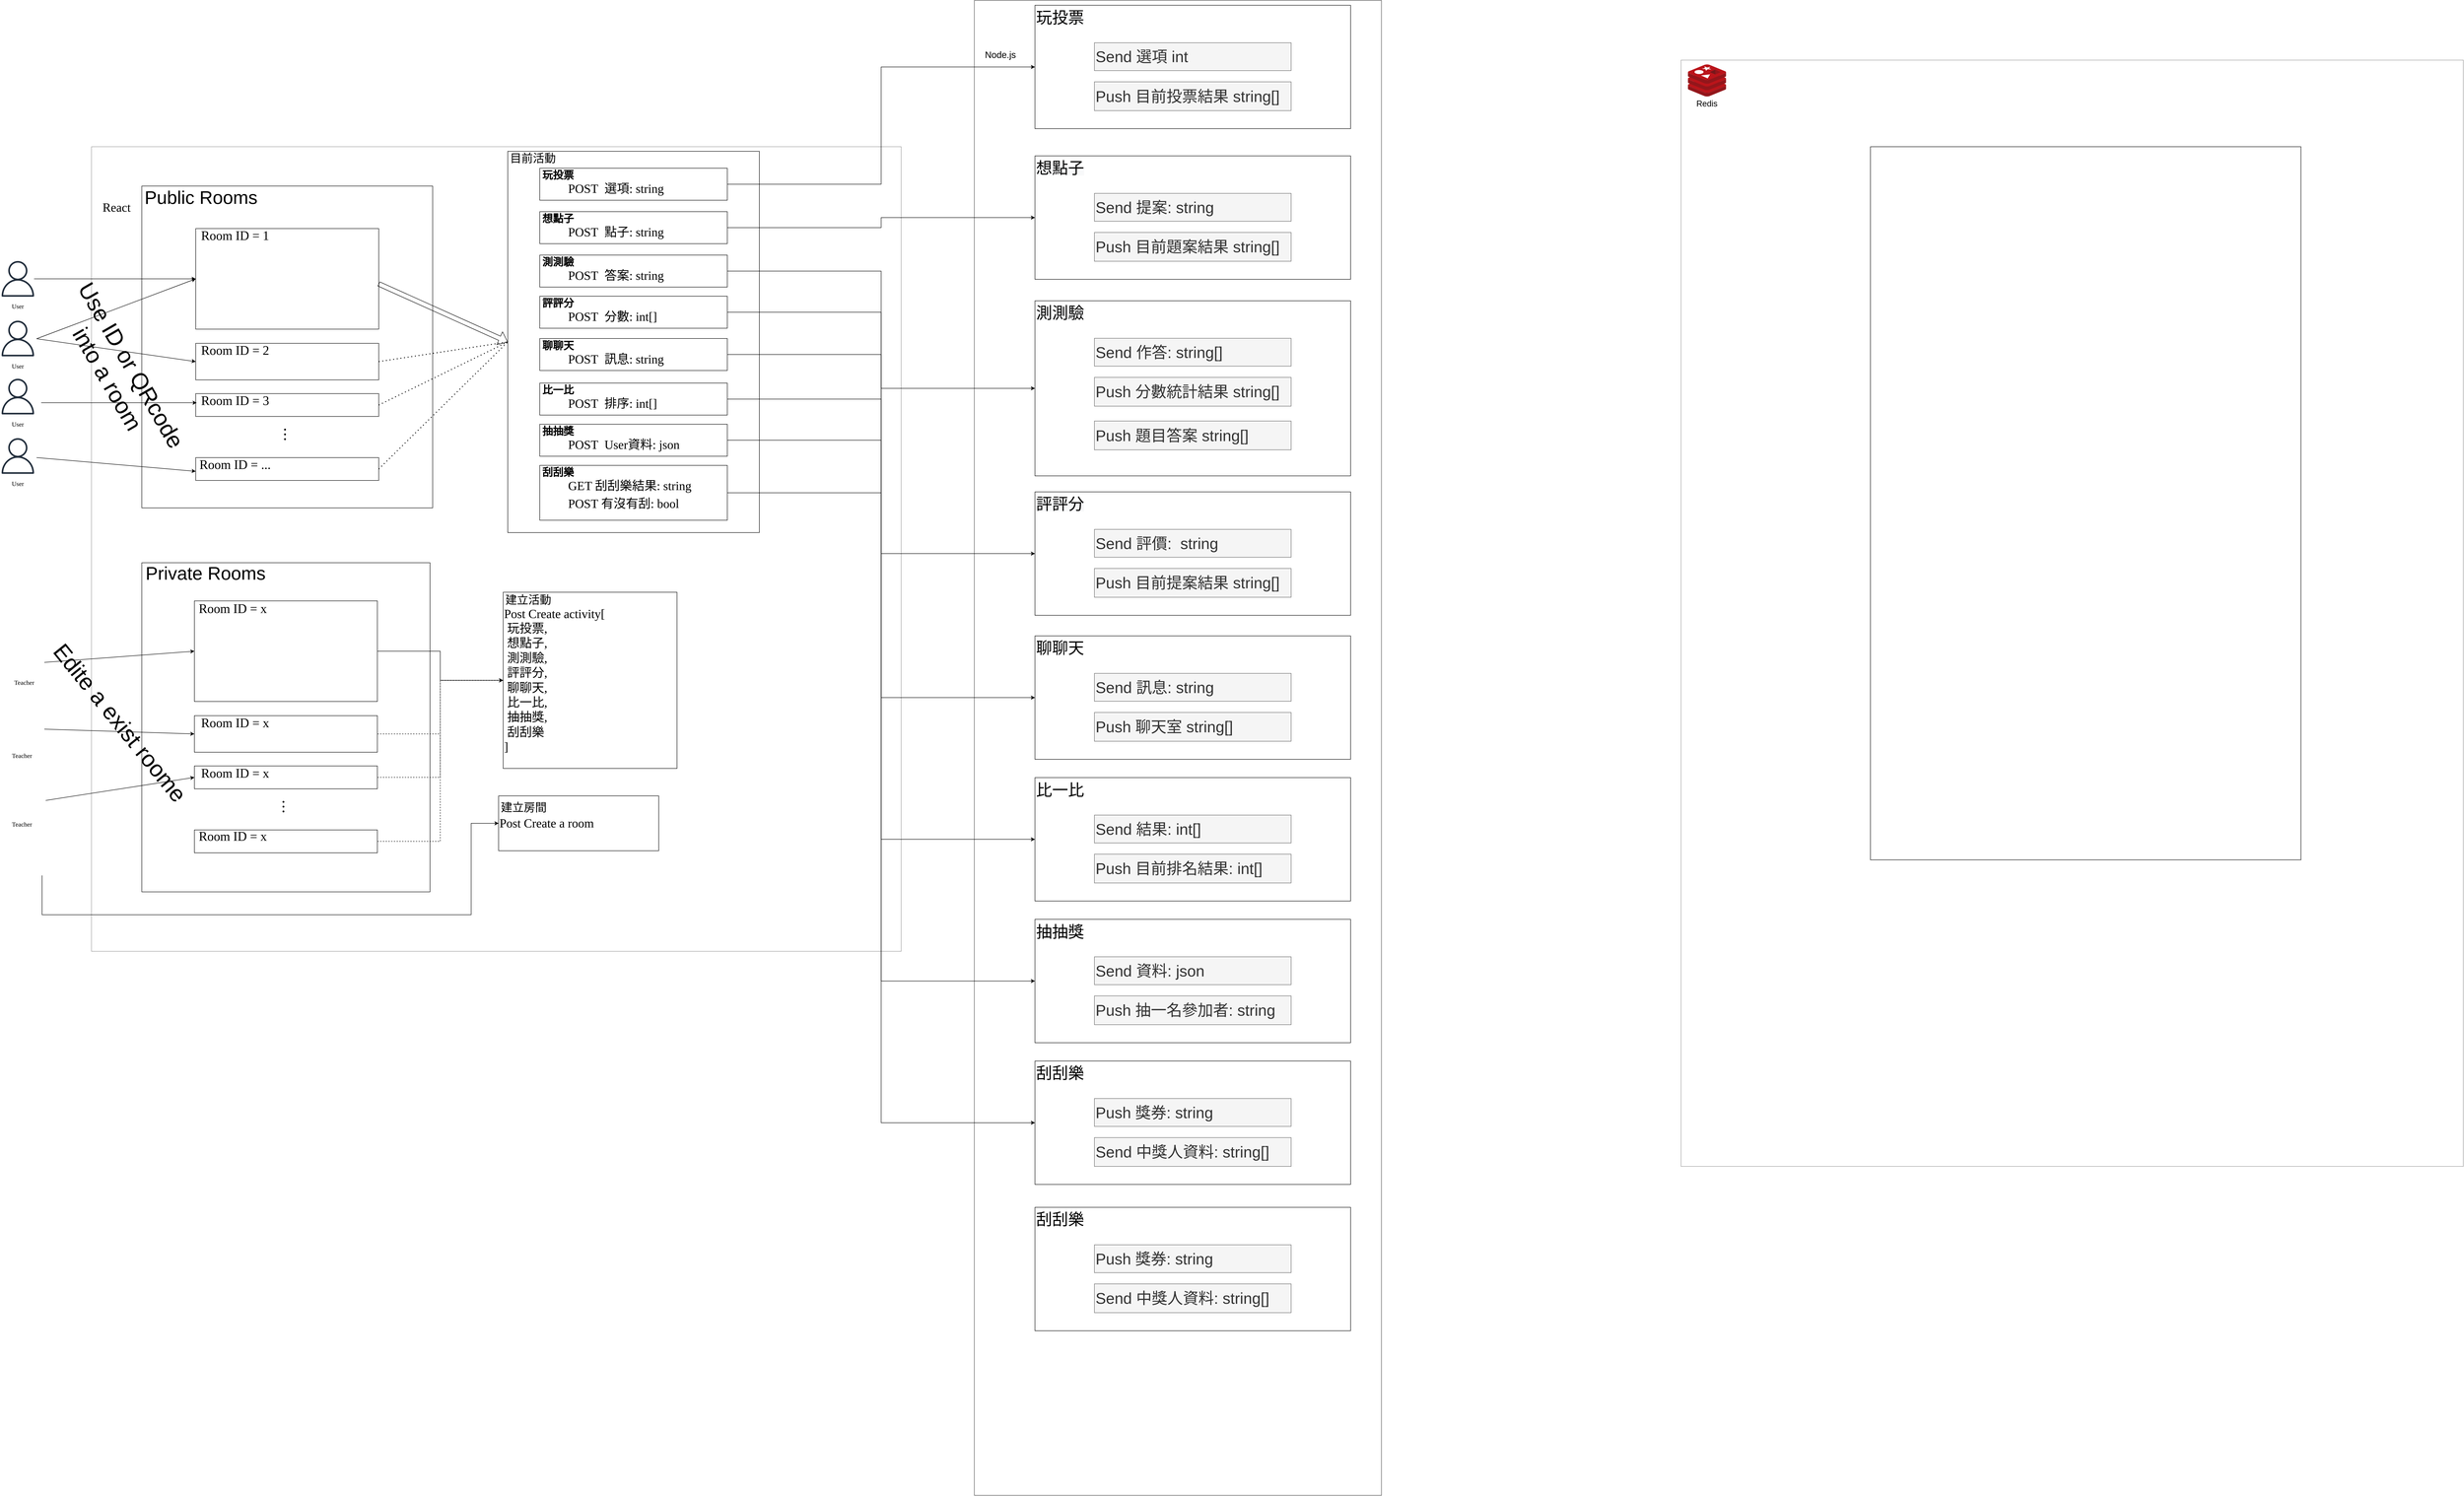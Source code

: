 <mxfile version="20.4.0" type="github">
  <diagram id="Ht1M8jgEwFfnCIfOTk4-" name="Page-1">
    <mxGraphModel dx="5213" dy="3067" grid="1" gridSize="10" guides="1" tooltips="1" connect="1" arrows="1" fold="1" page="1" pageScale="1" pageWidth="827" pageHeight="1169" math="0" shadow="0">
      <root>
        <mxCell id="0" />
        <mxCell id="1" parent="0" />
        <mxCell id="fuVhs1v6F_ChxewEycI6-28" value="" style="rounded=0;whiteSpace=wrap;html=1;opacity=70;" parent="1" vertex="1">
          <mxGeometry x="2590" y="90" width="890" height="3270" as="geometry" />
        </mxCell>
        <mxCell id="fuVhs1v6F_ChxewEycI6-27" value="" style="rounded=0;whiteSpace=wrap;html=1;opacity=40;" parent="1" vertex="1">
          <mxGeometry x="660" y="410" width="1770" height="1760" as="geometry" />
        </mxCell>
        <mxCell id="5Wh0mrcsmfjm4KpivzI_-6" value="" style="sketch=0;outlineConnect=0;fontColor=#232F3E;gradientColor=none;fillColor=#232F3D;strokeColor=none;dashed=0;verticalLabelPosition=bottom;verticalAlign=top;align=center;html=1;fontSize=12;fontStyle=0;aspect=fixed;pointerEvents=1;shape=mxgraph.aws4.user;" parent="1" vertex="1">
          <mxGeometry x="460" y="660" width="78" height="78" as="geometry" />
        </mxCell>
        <mxCell id="5Wh0mrcsmfjm4KpivzI_-8" value="" style="rounded=0;whiteSpace=wrap;html=1;" parent="1" vertex="1">
          <mxGeometry x="770" y="496" width="635.86" height="704" as="geometry" />
        </mxCell>
        <mxCell id="5Wh0mrcsmfjm4KpivzI_-15" value="" style="endArrow=classic;html=1;rounded=0;entryX=0;entryY=0.5;entryDx=0;entryDy=0;" parent="1" source="5Wh0mrcsmfjm4KpivzI_-6" target="5Wh0mrcsmfjm4KpivzI_-19" edge="1">
          <mxGeometry width="50" height="50" relative="1" as="geometry">
            <mxPoint x="530" y="710" as="sourcePoint" />
            <mxPoint x="670" y="680" as="targetPoint" />
          </mxGeometry>
        </mxCell>
        <mxCell id="5Wh0mrcsmfjm4KpivzI_-16" value="" style="shape=image;html=1;verticalAlign=top;verticalLabelPosition=bottom;labelBackgroundColor=#ffffff;imageAspect=0;aspect=fixed;image=https://cdn1.iconfinder.com/data/icons/ionicons-fill-vol-2/512/logo-react-128.png" parent="1" vertex="1">
          <mxGeometry x="660" y="410" width="110" height="110" as="geometry" />
        </mxCell>
        <mxCell id="5Wh0mrcsmfjm4KpivzI_-18" value="&lt;font face=&quot;Comic Sans MS&quot; style=&quot;font-size: 27px;&quot;&gt;React&lt;/font&gt;" style="text;html=1;strokeColor=none;fillColor=none;align=center;verticalAlign=middle;whiteSpace=wrap;rounded=0;fontSize=27;" parent="1" vertex="1">
          <mxGeometry x="685" y="527.5" width="60" height="30" as="geometry" />
        </mxCell>
        <mxCell id="5Wh0mrcsmfjm4KpivzI_-19" value="" style="rounded=0;whiteSpace=wrap;html=1;fontFamily=Comic Sans MS;fontSize=14;" parent="1" vertex="1">
          <mxGeometry x="887.93" y="589" width="400" height="220" as="geometry" />
        </mxCell>
        <mxCell id="5Wh0mrcsmfjm4KpivzI_-20" value="Room ID = 1" style="text;html=1;strokeColor=none;fillColor=none;align=center;verticalAlign=middle;whiteSpace=wrap;rounded=0;fontFamily=Comic Sans MS;fontSize=28;" parent="1" vertex="1">
          <mxGeometry x="887.93" y="589" width="172.07" height="30" as="geometry" />
        </mxCell>
        <mxCell id="5Wh0mrcsmfjm4KpivzI_-21" value="" style="rounded=0;whiteSpace=wrap;html=1;fontFamily=Comic Sans MS;fontSize=14;" parent="1" vertex="1">
          <mxGeometry x="887.93" y="840" width="400" height="80" as="geometry" />
        </mxCell>
        <mxCell id="5Wh0mrcsmfjm4KpivzI_-22" value="Room ID = 2" style="text;html=1;strokeColor=none;fillColor=none;align=center;verticalAlign=middle;whiteSpace=wrap;rounded=0;fontFamily=Comic Sans MS;fontSize=28;" parent="1" vertex="1">
          <mxGeometry x="887.93" y="840" width="172.07" height="30" as="geometry" />
        </mxCell>
        <mxCell id="5Wh0mrcsmfjm4KpivzI_-23" value="" style="rounded=0;whiteSpace=wrap;html=1;fontFamily=Comic Sans MS;fontSize=14;" parent="1" vertex="1">
          <mxGeometry x="887.93" y="950" width="400" height="50" as="geometry" />
        </mxCell>
        <mxCell id="5Wh0mrcsmfjm4KpivzI_-24" value="Room ID = 3" style="text;html=1;strokeColor=none;fillColor=none;align=center;verticalAlign=middle;whiteSpace=wrap;rounded=0;fontFamily=Comic Sans MS;fontSize=28;" parent="1" vertex="1">
          <mxGeometry x="887.93" y="950" width="172.07" height="30" as="geometry" />
        </mxCell>
        <mxCell id="5Wh0mrcsmfjm4KpivzI_-26" value="&lt;h2&gt;&lt;b&gt;．．．&lt;/b&gt;&lt;/h2&gt;" style="text;html=1;strokeColor=none;fillColor=none;align=center;verticalAlign=middle;whiteSpace=wrap;rounded=0;fontFamily=Comic Sans MS;fontSize=14;rotation=90;" parent="1" vertex="1">
          <mxGeometry x="1057.93" y="1030" width="60" height="30" as="geometry" />
        </mxCell>
        <mxCell id="5Wh0mrcsmfjm4KpivzI_-27" value="" style="rounded=0;whiteSpace=wrap;html=1;fontFamily=Comic Sans MS;fontSize=14;" parent="1" vertex="1">
          <mxGeometry x="887.93" y="1090" width="400" height="50" as="geometry" />
        </mxCell>
        <mxCell id="5Wh0mrcsmfjm4KpivzI_-28" value="Room ID = ..." style="text;html=1;strokeColor=none;fillColor=none;align=center;verticalAlign=middle;whiteSpace=wrap;rounded=0;fontFamily=Comic Sans MS;fontSize=28;" parent="1" vertex="1">
          <mxGeometry x="887.93" y="1090" width="172.07" height="30" as="geometry" />
        </mxCell>
        <mxCell id="5Wh0mrcsmfjm4KpivzI_-29" value="User" style="text;html=1;strokeColor=none;fillColor=none;align=center;verticalAlign=middle;whiteSpace=wrap;rounded=0;fontFamily=Comic Sans MS;fontSize=14;" parent="1" vertex="1">
          <mxGeometry x="469" y="745" width="60" height="30" as="geometry" />
        </mxCell>
        <mxCell id="5Wh0mrcsmfjm4KpivzI_-30" value="" style="sketch=0;outlineConnect=0;fontColor=#232F3E;gradientColor=none;fillColor=#232F3D;strokeColor=none;dashed=0;verticalLabelPosition=bottom;verticalAlign=top;align=center;html=1;fontSize=12;fontStyle=0;aspect=fixed;pointerEvents=1;shape=mxgraph.aws4.user;" parent="1" vertex="1">
          <mxGeometry x="460" y="790.5" width="78" height="78" as="geometry" />
        </mxCell>
        <mxCell id="5Wh0mrcsmfjm4KpivzI_-31" value="User" style="text;html=1;strokeColor=none;fillColor=none;align=center;verticalAlign=middle;whiteSpace=wrap;rounded=0;fontFamily=Comic Sans MS;fontSize=14;" parent="1" vertex="1">
          <mxGeometry x="469" y="875.5" width="60" height="30" as="geometry" />
        </mxCell>
        <mxCell id="5Wh0mrcsmfjm4KpivzI_-32" value="" style="sketch=0;outlineConnect=0;fontColor=#232F3E;gradientColor=none;fillColor=#232F3D;strokeColor=none;dashed=0;verticalLabelPosition=bottom;verticalAlign=top;align=center;html=1;fontSize=12;fontStyle=0;aspect=fixed;pointerEvents=1;shape=mxgraph.aws4.user;" parent="1" vertex="1">
          <mxGeometry x="460" y="917.5" width="78" height="78" as="geometry" />
        </mxCell>
        <mxCell id="5Wh0mrcsmfjm4KpivzI_-33" value="User" style="text;html=1;strokeColor=none;fillColor=none;align=center;verticalAlign=middle;whiteSpace=wrap;rounded=0;fontFamily=Comic Sans MS;fontSize=14;" parent="1" vertex="1">
          <mxGeometry x="469" y="1002.5" width="60" height="30" as="geometry" />
        </mxCell>
        <mxCell id="5Wh0mrcsmfjm4KpivzI_-34" value="" style="sketch=0;outlineConnect=0;fontColor=#232F3E;gradientColor=none;fillColor=#232F3D;strokeColor=none;dashed=0;verticalLabelPosition=bottom;verticalAlign=top;align=center;html=1;fontSize=12;fontStyle=0;aspect=fixed;pointerEvents=1;shape=mxgraph.aws4.user;" parent="1" vertex="1">
          <mxGeometry x="460" y="1047.5" width="78" height="78" as="geometry" />
        </mxCell>
        <mxCell id="5Wh0mrcsmfjm4KpivzI_-35" value="User" style="text;html=1;strokeColor=none;fillColor=none;align=center;verticalAlign=middle;whiteSpace=wrap;rounded=0;fontFamily=Comic Sans MS;fontSize=14;" parent="1" vertex="1">
          <mxGeometry x="469" y="1132.5" width="60" height="30" as="geometry" />
        </mxCell>
        <mxCell id="5Wh0mrcsmfjm4KpivzI_-36" value="" style="endArrow=classic;html=1;rounded=0;entryX=0;entryY=0.5;entryDx=0;entryDy=0;" parent="1" target="5Wh0mrcsmfjm4KpivzI_-19" edge="1">
          <mxGeometry width="50" height="50" relative="1" as="geometry">
            <mxPoint x="540" y="830" as="sourcePoint" />
            <mxPoint x="880" y="700" as="targetPoint" />
          </mxGeometry>
        </mxCell>
        <mxCell id="5Wh0mrcsmfjm4KpivzI_-37" value="" style="endArrow=classic;html=1;rounded=0;entryX=0;entryY=0.5;entryDx=0;entryDy=0;" parent="1" target="5Wh0mrcsmfjm4KpivzI_-21" edge="1">
          <mxGeometry width="50" height="50" relative="1" as="geometry">
            <mxPoint x="540" y="830" as="sourcePoint" />
            <mxPoint x="907.93" y="719" as="targetPoint" />
          </mxGeometry>
        </mxCell>
        <mxCell id="5Wh0mrcsmfjm4KpivzI_-38" value="" style="endArrow=classic;html=1;rounded=0;startArrow=none;" parent="1" edge="1">
          <mxGeometry width="50" height="50" relative="1" as="geometry">
            <mxPoint x="550" y="970" as="sourcePoint" />
            <mxPoint x="890" y="970" as="targetPoint" />
          </mxGeometry>
        </mxCell>
        <mxCell id="5Wh0mrcsmfjm4KpivzI_-39" value="" style="endArrow=classic;html=1;rounded=0;entryX=0;entryY=1;entryDx=0;entryDy=0;" parent="1" target="5Wh0mrcsmfjm4KpivzI_-28" edge="1">
          <mxGeometry width="50" height="50" relative="1" as="geometry">
            <mxPoint x="540" y="1090" as="sourcePoint" />
            <mxPoint x="907.93" y="900" as="targetPoint" />
          </mxGeometry>
        </mxCell>
        <mxCell id="5Wh0mrcsmfjm4KpivzI_-41" value="" style="rounded=0;whiteSpace=wrap;html=1;fontFamily=Comic Sans MS;fontSize=27;" parent="1" vertex="1">
          <mxGeometry x="1570" y="420" width="550" height="834" as="geometry" />
        </mxCell>
        <mxCell id="1ETRR-laWad6IkY5app9-29" style="edgeStyle=orthogonalEdgeStyle;rounded=0;orthogonalLoop=1;jettySize=auto;html=1;exitX=1;exitY=0.5;exitDx=0;exitDy=0;entryX=0;entryY=0.5;entryDx=0;entryDy=0;" edge="1" parent="1" source="5Wh0mrcsmfjm4KpivzI_-43" target="oOg_w1RRhppFvz-jQBfn-1">
          <mxGeometry relative="1" as="geometry" />
        </mxCell>
        <mxCell id="5Wh0mrcsmfjm4KpivzI_-43" value="" style="rounded=0;whiteSpace=wrap;html=1;fontFamily=Comic Sans MS;fontSize=27;" parent="1" vertex="1">
          <mxGeometry x="1640" y="457" width="410" height="70" as="geometry" />
        </mxCell>
        <mxCell id="5Wh0mrcsmfjm4KpivzI_-44" value="&lt;font face=&quot;Verdana&quot; style=&quot;font-size: 23px;&quot;&gt;玩投票&lt;/font&gt;" style="text;html=1;strokeColor=none;fillColor=none;align=center;verticalAlign=middle;whiteSpace=wrap;rounded=0;fontFamily=Comic Sans MS;fontSize=23;fontStyle=1" parent="1" vertex="1">
          <mxGeometry x="1630" y="457" width="100" height="30" as="geometry" />
        </mxCell>
        <mxCell id="5Wh0mrcsmfjm4KpivzI_-45" value="POST&amp;nbsp; 選項: string" style="text;html=1;strokeColor=none;fillColor=none;align=left;verticalAlign=middle;whiteSpace=wrap;rounded=0;fontFamily=Verdana;fontSize=27;" parent="1" vertex="1">
          <mxGeometry x="1700" y="487" width="260" height="30" as="geometry" />
        </mxCell>
        <mxCell id="5Wh0mrcsmfjm4KpivzI_-46" value="" style="rounded=0;whiteSpace=wrap;html=1;fontFamily=Verdana;fontSize=14;" parent="1" vertex="1">
          <mxGeometry x="770" y="1320" width="630" height="720" as="geometry" />
        </mxCell>
        <mxCell id="5Wh0mrcsmfjm4KpivzI_-50" value="" style="shape=image;html=1;verticalAlign=top;verticalLabelPosition=bottom;labelBackgroundColor=#ffffff;imageAspect=0;aspect=fixed;image=https://cdn4.iconfinder.com/data/icons/education-and-school-glyph-24-px/24/Instructor_professor_teacher_teaching_tutor_-128.png;fontFamily=Verdana;fontSize=14;" parent="1" vertex="1">
          <mxGeometry x="474" y="1480" width="88" height="88" as="geometry" />
        </mxCell>
        <mxCell id="5Wh0mrcsmfjm4KpivzI_-51" value="Teacher" style="text;html=1;strokeColor=none;fillColor=none;align=center;verticalAlign=middle;whiteSpace=wrap;rounded=0;fontFamily=Verdana;fontSize=14;" parent="1" vertex="1">
          <mxGeometry x="483" y="1568" width="60" height="30" as="geometry" />
        </mxCell>
        <mxCell id="5Wh0mrcsmfjm4KpivzI_-52" value="" style="shape=image;html=1;verticalAlign=top;verticalLabelPosition=bottom;labelBackgroundColor=#ffffff;imageAspect=0;aspect=fixed;image=https://cdn4.iconfinder.com/data/icons/education-and-school-glyph-24-px/24/Instructor_professor_teacher_teaching_tutor_-128.png;fontFamily=Verdana;fontSize=14;" parent="1" vertex="1">
          <mxGeometry x="469" y="1640" width="88" height="88" as="geometry" />
        </mxCell>
        <mxCell id="5Wh0mrcsmfjm4KpivzI_-53" value="Teacher" style="text;html=1;strokeColor=none;fillColor=none;align=center;verticalAlign=middle;whiteSpace=wrap;rounded=0;fontFamily=Verdana;fontSize=14;" parent="1" vertex="1">
          <mxGeometry x="478" y="1728" width="60" height="30" as="geometry" />
        </mxCell>
        <mxCell id="5Wh0mrcsmfjm4KpivzI_-54" value="" style="shape=image;html=1;verticalAlign=top;verticalLabelPosition=bottom;labelBackgroundColor=#ffffff;imageAspect=0;aspect=fixed;image=https://cdn4.iconfinder.com/data/icons/education-and-school-glyph-24-px/24/Instructor_professor_teacher_teaching_tutor_-128.png;fontFamily=Verdana;fontSize=14;" parent="1" vertex="1">
          <mxGeometry x="469" y="1790" width="88" height="88" as="geometry" />
        </mxCell>
        <mxCell id="5Wh0mrcsmfjm4KpivzI_-55" value="Teacher" style="text;html=1;strokeColor=none;fillColor=none;align=center;verticalAlign=middle;whiteSpace=wrap;rounded=0;fontFamily=Verdana;fontSize=14;" parent="1" vertex="1">
          <mxGeometry x="478" y="1878" width="60" height="30" as="geometry" />
        </mxCell>
        <mxCell id="1ETRR-laWad6IkY5app9-30" style="edgeStyle=orthogonalEdgeStyle;rounded=0;orthogonalLoop=1;jettySize=auto;html=1;exitX=1;exitY=0.5;exitDx=0;exitDy=0;entryX=0;entryY=0.5;entryDx=0;entryDy=0;" edge="1" parent="1" source="fuVhs1v6F_ChxewEycI6-5" target="oOg_w1RRhppFvz-jQBfn-16">
          <mxGeometry relative="1" as="geometry" />
        </mxCell>
        <mxCell id="fuVhs1v6F_ChxewEycI6-5" value="" style="rounded=0;whiteSpace=wrap;html=1;fontFamily=Comic Sans MS;fontSize=27;" parent="1" vertex="1">
          <mxGeometry x="1640" y="552" width="410" height="70" as="geometry" />
        </mxCell>
        <mxCell id="fuVhs1v6F_ChxewEycI6-6" value="&lt;font face=&quot;Verdana&quot; style=&quot;font-size: 23px;&quot;&gt;想點子&lt;/font&gt;" style="text;html=1;strokeColor=none;fillColor=none;align=center;verticalAlign=middle;whiteSpace=wrap;rounded=0;fontFamily=Comic Sans MS;fontSize=23;fontStyle=1" parent="1" vertex="1">
          <mxGeometry x="1630" y="552" width="100" height="30" as="geometry" />
        </mxCell>
        <mxCell id="fuVhs1v6F_ChxewEycI6-7" value="POST&amp;nbsp; 點子: string" style="text;html=1;strokeColor=none;fillColor=none;align=left;verticalAlign=middle;whiteSpace=wrap;rounded=0;fontFamily=Verdana;fontSize=27;" parent="1" vertex="1">
          <mxGeometry x="1700" y="582" width="260" height="30" as="geometry" />
        </mxCell>
        <mxCell id="1ETRR-laWad6IkY5app9-31" style="edgeStyle=orthogonalEdgeStyle;rounded=0;orthogonalLoop=1;jettySize=auto;html=1;exitX=1;exitY=0.5;exitDx=0;exitDy=0;entryX=0;entryY=0.5;entryDx=0;entryDy=0;" edge="1" parent="1" source="fuVhs1v6F_ChxewEycI6-8" target="oOg_w1RRhppFvz-jQBfn-20">
          <mxGeometry relative="1" as="geometry" />
        </mxCell>
        <mxCell id="fuVhs1v6F_ChxewEycI6-8" value="" style="rounded=0;whiteSpace=wrap;html=1;fontFamily=Comic Sans MS;fontSize=27;" parent="1" vertex="1">
          <mxGeometry x="1640" y="647" width="410" height="70" as="geometry" />
        </mxCell>
        <mxCell id="fuVhs1v6F_ChxewEycI6-9" value="&lt;font face=&quot;Verdana&quot; style=&quot;font-size: 23px;&quot;&gt;測測驗&lt;/font&gt;" style="text;html=1;strokeColor=none;fillColor=none;align=center;verticalAlign=middle;whiteSpace=wrap;rounded=0;fontFamily=Comic Sans MS;fontSize=23;fontStyle=1" parent="1" vertex="1">
          <mxGeometry x="1630" y="647" width="100" height="30" as="geometry" />
        </mxCell>
        <mxCell id="fuVhs1v6F_ChxewEycI6-10" value="POST&amp;nbsp; 答案: string" style="text;html=1;strokeColor=none;fillColor=none;align=left;verticalAlign=middle;whiteSpace=wrap;rounded=0;fontFamily=Verdana;fontSize=27;" parent="1" vertex="1">
          <mxGeometry x="1700" y="677" width="270" height="30" as="geometry" />
        </mxCell>
        <mxCell id="1ETRR-laWad6IkY5app9-32" style="edgeStyle=orthogonalEdgeStyle;rounded=0;orthogonalLoop=1;jettySize=auto;html=1;exitX=1;exitY=0.5;exitDx=0;exitDy=0;entryX=0;entryY=0.5;entryDx=0;entryDy=0;" edge="1" parent="1" source="fuVhs1v6F_ChxewEycI6-11" target="oOg_w1RRhppFvz-jQBfn-25">
          <mxGeometry relative="1" as="geometry" />
        </mxCell>
        <mxCell id="fuVhs1v6F_ChxewEycI6-11" value="" style="rounded=0;whiteSpace=wrap;html=1;fontFamily=Comic Sans MS;fontSize=27;" parent="1" vertex="1">
          <mxGeometry x="1640" y="737" width="410" height="70" as="geometry" />
        </mxCell>
        <mxCell id="fuVhs1v6F_ChxewEycI6-12" value="&lt;font face=&quot;Verdana&quot; style=&quot;font-size: 23px;&quot;&gt;評評分&lt;/font&gt;" style="text;html=1;strokeColor=none;fillColor=none;align=center;verticalAlign=middle;whiteSpace=wrap;rounded=0;fontFamily=Comic Sans MS;fontSize=23;fontStyle=1" parent="1" vertex="1">
          <mxGeometry x="1630" y="737" width="100" height="30" as="geometry" />
        </mxCell>
        <mxCell id="fuVhs1v6F_ChxewEycI6-13" value="POST&amp;nbsp; 分數: int[]" style="text;html=1;strokeColor=none;fillColor=none;align=left;verticalAlign=middle;whiteSpace=wrap;rounded=0;fontFamily=Verdana;fontSize=27;" parent="1" vertex="1">
          <mxGeometry x="1700" y="767" width="270" height="30" as="geometry" />
        </mxCell>
        <mxCell id="1ETRR-laWad6IkY5app9-33" style="edgeStyle=orthogonalEdgeStyle;rounded=0;orthogonalLoop=1;jettySize=auto;html=1;exitX=1;exitY=0.5;exitDx=0;exitDy=0;entryX=0;entryY=0.5;entryDx=0;entryDy=0;" edge="1" parent="1" source="fuVhs1v6F_ChxewEycI6-14" target="oOg_w1RRhppFvz-jQBfn-29">
          <mxGeometry relative="1" as="geometry" />
        </mxCell>
        <mxCell id="fuVhs1v6F_ChxewEycI6-14" value="" style="rounded=0;whiteSpace=wrap;html=1;fontFamily=Comic Sans MS;fontSize=27;" parent="1" vertex="1">
          <mxGeometry x="1640" y="829.5" width="410" height="70" as="geometry" />
        </mxCell>
        <mxCell id="fuVhs1v6F_ChxewEycI6-15" value="&lt;font face=&quot;Verdana&quot; style=&quot;font-size: 23px;&quot;&gt;聊聊天&lt;/font&gt;" style="text;html=1;strokeColor=none;fillColor=none;align=center;verticalAlign=middle;whiteSpace=wrap;rounded=0;fontFamily=Comic Sans MS;fontSize=23;fontStyle=1" parent="1" vertex="1">
          <mxGeometry x="1630" y="829.5" width="100" height="30" as="geometry" />
        </mxCell>
        <mxCell id="fuVhs1v6F_ChxewEycI6-16" value="POST&amp;nbsp; 訊息: string" style="text;html=1;strokeColor=none;fillColor=none;align=left;verticalAlign=middle;whiteSpace=wrap;rounded=0;fontFamily=Verdana;fontSize=27;" parent="1" vertex="1">
          <mxGeometry x="1700" y="859.5" width="270" height="30" as="geometry" />
        </mxCell>
        <mxCell id="1ETRR-laWad6IkY5app9-34" style="edgeStyle=orthogonalEdgeStyle;rounded=0;orthogonalLoop=1;jettySize=auto;html=1;exitX=1;exitY=0.5;exitDx=0;exitDy=0;entryX=0;entryY=0.5;entryDx=0;entryDy=0;" edge="1" parent="1" source="fuVhs1v6F_ChxewEycI6-17" target="oOg_w1RRhppFvz-jQBfn-41">
          <mxGeometry relative="1" as="geometry" />
        </mxCell>
        <mxCell id="fuVhs1v6F_ChxewEycI6-17" value="" style="rounded=0;whiteSpace=wrap;html=1;fontFamily=Comic Sans MS;fontSize=27;" parent="1" vertex="1">
          <mxGeometry x="1640" y="927" width="410" height="70" as="geometry" />
        </mxCell>
        <mxCell id="fuVhs1v6F_ChxewEycI6-18" value="&lt;font face=&quot;Verdana&quot; style=&quot;font-size: 23px;&quot;&gt;比一比&lt;/font&gt;" style="text;html=1;strokeColor=none;fillColor=none;align=center;verticalAlign=middle;whiteSpace=wrap;rounded=0;fontFamily=Comic Sans MS;fontSize=23;fontStyle=1" parent="1" vertex="1">
          <mxGeometry x="1630" y="927" width="100" height="30" as="geometry" />
        </mxCell>
        <mxCell id="fuVhs1v6F_ChxewEycI6-19" value="POST&amp;nbsp; 排序: int[]" style="text;html=1;strokeColor=none;fillColor=none;align=left;verticalAlign=middle;whiteSpace=wrap;rounded=0;fontFamily=Verdana;fontSize=27;" parent="1" vertex="1">
          <mxGeometry x="1700" y="957" width="260" height="30" as="geometry" />
        </mxCell>
        <mxCell id="1ETRR-laWad6IkY5app9-35" style="edgeStyle=orthogonalEdgeStyle;rounded=0;orthogonalLoop=1;jettySize=auto;html=1;exitX=1;exitY=0.5;exitDx=0;exitDy=0;entryX=0;entryY=0.5;entryDx=0;entryDy=0;" edge="1" parent="1" source="fuVhs1v6F_ChxewEycI6-20" target="oOg_w1RRhppFvz-jQBfn-37">
          <mxGeometry relative="1" as="geometry" />
        </mxCell>
        <mxCell id="fuVhs1v6F_ChxewEycI6-20" value="" style="rounded=0;whiteSpace=wrap;html=1;fontFamily=Comic Sans MS;fontSize=27;" parent="1" vertex="1">
          <mxGeometry x="1640" y="1017" width="410" height="70" as="geometry" />
        </mxCell>
        <mxCell id="fuVhs1v6F_ChxewEycI6-21" value="&lt;font face=&quot;Verdana&quot; style=&quot;font-size: 23px;&quot;&gt;抽抽獎&lt;/font&gt;" style="text;html=1;strokeColor=none;fillColor=none;align=center;verticalAlign=middle;whiteSpace=wrap;rounded=0;fontFamily=Comic Sans MS;fontSize=23;fontStyle=1" parent="1" vertex="1">
          <mxGeometry x="1630" y="1017" width="100" height="30" as="geometry" />
        </mxCell>
        <mxCell id="fuVhs1v6F_ChxewEycI6-22" value="POST&amp;nbsp; User資料: json" style="text;html=1;strokeColor=none;fillColor=none;align=left;verticalAlign=middle;whiteSpace=wrap;rounded=0;fontFamily=Verdana;fontSize=27;" parent="1" vertex="1">
          <mxGeometry x="1700" y="1047" width="310" height="30" as="geometry" />
        </mxCell>
        <mxCell id="1ETRR-laWad6IkY5app9-37" style="edgeStyle=orthogonalEdgeStyle;rounded=0;orthogonalLoop=1;jettySize=auto;html=1;exitX=1;exitY=0.5;exitDx=0;exitDy=0;entryX=0;entryY=0.5;entryDx=0;entryDy=0;" edge="1" parent="1" source="fuVhs1v6F_ChxewEycI6-23" target="oOg_w1RRhppFvz-jQBfn-33">
          <mxGeometry relative="1" as="geometry" />
        </mxCell>
        <mxCell id="fuVhs1v6F_ChxewEycI6-23" value="" style="rounded=0;whiteSpace=wrap;html=1;fontFamily=Comic Sans MS;fontSize=27;" parent="1" vertex="1">
          <mxGeometry x="1640" y="1107" width="410" height="120" as="geometry" />
        </mxCell>
        <mxCell id="fuVhs1v6F_ChxewEycI6-24" value="&lt;font face=&quot;Verdana&quot; style=&quot;font-size: 23px;&quot;&gt;刮刮樂&lt;/font&gt;" style="text;html=1;strokeColor=none;fillColor=none;align=center;verticalAlign=middle;whiteSpace=wrap;rounded=0;fontFamily=Comic Sans MS;fontSize=23;fontStyle=1" parent="1" vertex="1">
          <mxGeometry x="1630" y="1107" width="100" height="30" as="geometry" />
        </mxCell>
        <mxCell id="fuVhs1v6F_ChxewEycI6-25" value="GET&lt;span style=&quot;white-space: pre; font-size: 27px;&quot;&gt; &lt;/span&gt;刮刮樂結果: string&amp;nbsp;" style="text;html=1;strokeColor=none;fillColor=none;align=left;verticalAlign=middle;whiteSpace=wrap;rounded=0;fontFamily=Verdana;fontSize=27;" parent="1" vertex="1">
          <mxGeometry x="1700" y="1137" width="330" height="30" as="geometry" />
        </mxCell>
        <mxCell id="fuVhs1v6F_ChxewEycI6-26" value="POST 有沒有刮: bool&amp;nbsp;" style="text;html=1;strokeColor=none;fillColor=none;align=left;verticalAlign=middle;whiteSpace=wrap;rounded=0;fontFamily=Verdana;fontSize=27;" parent="1" vertex="1">
          <mxGeometry x="1700" y="1176" width="310" height="30" as="geometry" />
        </mxCell>
        <mxCell id="Qel08UWcGqEZ8Sk4PbpH-2" value="" style="shape=image;html=1;verticalAlign=top;verticalLabelPosition=bottom;labelBackgroundColor=#ffffff;imageAspect=0;aspect=fixed;image=https://cdn2.iconfinder.com/data/icons/boxicons-logos/24/bxl-nodejs-128.png" parent="1" vertex="1">
          <mxGeometry x="2590" y="89.5" width="113" height="113" as="geometry" />
        </mxCell>
        <mxCell id="Qel08UWcGqEZ8Sk4PbpH-9" value="&lt;font style=&quot;font-size: 25px;&quot;&gt;目前活動&lt;/font&gt;" style="text;html=1;strokeColor=none;fillColor=none;align=center;verticalAlign=middle;whiteSpace=wrap;rounded=0;fontSize=25;" parent="1" vertex="1">
          <mxGeometry x="1570" y="420" width="110" height="27" as="geometry" />
        </mxCell>
        <mxCell id="Qel08UWcGqEZ8Sk4PbpH-10" value="&lt;font style=&quot;font-size: 40px;&quot;&gt;Public Rooms&amp;nbsp;&lt;/font&gt;" style="text;html=1;strokeColor=none;fillColor=none;align=center;verticalAlign=middle;whiteSpace=wrap;rounded=0;" parent="1" vertex="1">
          <mxGeometry x="760" y="496" width="290" height="47" as="geometry" />
        </mxCell>
        <mxCell id="Qel08UWcGqEZ8Sk4PbpH-11" value="" style="shape=flexArrow;endArrow=classic;html=1;exitX=1;exitY=0.55;exitDx=0;exitDy=0;exitPerimeter=0;entryX=0;entryY=0.5;entryDx=0;entryDy=0;" parent="1" source="5Wh0mrcsmfjm4KpivzI_-19" target="5Wh0mrcsmfjm4KpivzI_-41" edge="1">
          <mxGeometry width="50" height="50" relative="1" as="geometry">
            <mxPoint x="1460" y="840" as="sourcePoint" />
            <mxPoint x="1510" y="790" as="targetPoint" />
          </mxGeometry>
        </mxCell>
        <mxCell id="Qel08UWcGqEZ8Sk4PbpH-12" value="" style="endArrow=none;dashed=1;html=1;dashPattern=1 3;strokeWidth=2;exitX=1;exitY=0.5;exitDx=0;exitDy=0;entryX=0;entryY=0.5;entryDx=0;entryDy=0;" parent="1" source="5Wh0mrcsmfjm4KpivzI_-21" target="5Wh0mrcsmfjm4KpivzI_-41" edge="1">
          <mxGeometry width="50" height="50" relative="1" as="geometry">
            <mxPoint x="1460" y="840" as="sourcePoint" />
            <mxPoint x="1510" y="790" as="targetPoint" />
          </mxGeometry>
        </mxCell>
        <mxCell id="Qel08UWcGqEZ8Sk4PbpH-13" value="" style="endArrow=none;dashed=1;html=1;dashPattern=1 3;strokeWidth=2;exitX=1;exitY=0.5;exitDx=0;exitDy=0;entryX=0;entryY=0.5;entryDx=0;entryDy=0;" parent="1" source="5Wh0mrcsmfjm4KpivzI_-23" target="5Wh0mrcsmfjm4KpivzI_-41" edge="1">
          <mxGeometry width="50" height="50" relative="1" as="geometry">
            <mxPoint x="1297.93" y="890" as="sourcePoint" />
            <mxPoint x="1570" y="880" as="targetPoint" />
          </mxGeometry>
        </mxCell>
        <mxCell id="Qel08UWcGqEZ8Sk4PbpH-14" value="" style="endArrow=none;dashed=1;html=1;dashPattern=1 3;strokeWidth=2;exitX=1;exitY=0.5;exitDx=0;exitDy=0;entryX=0;entryY=0.5;entryDx=0;entryDy=0;" parent="1" source="5Wh0mrcsmfjm4KpivzI_-27" target="5Wh0mrcsmfjm4KpivzI_-41" edge="1">
          <mxGeometry width="50" height="50" relative="1" as="geometry">
            <mxPoint x="1297.93" y="985" as="sourcePoint" />
            <mxPoint x="1580" y="890" as="targetPoint" />
          </mxGeometry>
        </mxCell>
        <mxCell id="Qel08UWcGqEZ8Sk4PbpH-15" value="&lt;font style=&quot;font-size: 20px;&quot;&gt;Node.js&lt;/font&gt;" style="text;html=1;strokeColor=none;fillColor=none;align=center;verticalAlign=middle;whiteSpace=wrap;rounded=0;fontSize=20;" parent="1" vertex="1">
          <mxGeometry x="2626.5" y="197.5" width="40" height="20" as="geometry" />
        </mxCell>
        <mxCell id="Qel08UWcGqEZ8Sk4PbpH-18" value="" style="rounded=0;whiteSpace=wrap;html=1;opacity=40;" parent="1" vertex="1">
          <mxGeometry x="4135" y="220.5" width="1710" height="2420" as="geometry" />
        </mxCell>
        <mxCell id="Qel08UWcGqEZ8Sk4PbpH-19" value="" style="aspect=fixed;html=1;points=[];align=center;image;fontSize=12;image=img/lib/mscae/Cache_Redis_Product.svg;" parent="1" vertex="1">
          <mxGeometry x="4150" y="230" width="83.33" height="70" as="geometry" />
        </mxCell>
        <mxCell id="Qel08UWcGqEZ8Sk4PbpH-20" value="&lt;font style=&quot;font-size: 18px&quot;&gt;Redis&lt;/font&gt;" style="text;html=1;strokeColor=none;fillColor=none;align=center;verticalAlign=middle;whiteSpace=wrap;rounded=0;" parent="1" vertex="1">
          <mxGeometry x="4165" y="297" width="53.33" height="38" as="geometry" />
        </mxCell>
        <mxCell id="oOg_w1RRhppFvz-jQBfn-1" value="" style="rounded=0;whiteSpace=wrap;html=1;" parent="1" vertex="1">
          <mxGeometry x="2722.5" y="100.5" width="690" height="270" as="geometry" />
        </mxCell>
        <mxCell id="oOg_w1RRhppFvz-jQBfn-3" value="&lt;font style=&quot;font-size: 34px;&quot;&gt;Send 選項 int&lt;/font&gt;" style="text;html=1;align=left;verticalAlign=middle;whiteSpace=wrap;rounded=0;fontSize=30;fillColor=#f5f5f5;fontColor=#333333;strokeColor=#666666;" parent="1" vertex="1">
          <mxGeometry x="2852.5" y="182.5" width="430" height="61" as="geometry" />
        </mxCell>
        <mxCell id="oOg_w1RRhppFvz-jQBfn-4" value="&lt;font style=&quot;font-size: 34px;&quot;&gt;Push 目前投票結果 string[]&lt;/font&gt;" style="text;html=1;strokeColor=#666666;fillColor=#f5f5f5;align=left;verticalAlign=middle;whiteSpace=wrap;rounded=0;fontSize=30;fontColor=#333333;" parent="1" vertex="1">
          <mxGeometry x="2852.5" y="268" width="430" height="63" as="geometry" />
        </mxCell>
        <mxCell id="oOg_w1RRhppFvz-jQBfn-10" value="&lt;span style=&quot;color: rgb(0, 0, 0); font-family: Verdana; font-style: normal; font-variant-ligatures: normal; font-variant-caps: normal; font-weight: 400; letter-spacing: normal; orphans: 2; text-align: center; text-indent: 0px; text-transform: none; widows: 2; word-spacing: 0px; -webkit-text-stroke-width: 0px; background-color: rgb(248, 249, 250); text-decoration-thickness: initial; text-decoration-style: initial; text-decoration-color: initial; float: none; display: inline !important;&quot;&gt;&lt;font style=&quot;font-size: 35px;&quot;&gt;玩投票&lt;/font&gt;&lt;/span&gt;" style="text;whiteSpace=wrap;html=1;fontSize=19;" parent="1" vertex="1">
          <mxGeometry x="2722.5" y="100.5" width="160" height="60" as="geometry" />
        </mxCell>
        <mxCell id="oOg_w1RRhppFvz-jQBfn-16" value="" style="rounded=0;whiteSpace=wrap;html=1;" parent="1" vertex="1">
          <mxGeometry x="2722.5" y="430" width="690" height="270" as="geometry" />
        </mxCell>
        <mxCell id="oOg_w1RRhppFvz-jQBfn-17" value="&lt;font style=&quot;font-size: 34px;&quot;&gt;Send 提案: string&lt;/font&gt;" style="text;html=1;align=left;verticalAlign=middle;whiteSpace=wrap;rounded=0;fontSize=30;fillColor=#f5f5f5;fontColor=#333333;strokeColor=#666666;" parent="1" vertex="1">
          <mxGeometry x="2852.5" y="512" width="430" height="61" as="geometry" />
        </mxCell>
        <mxCell id="oOg_w1RRhppFvz-jQBfn-18" value="&lt;font style=&quot;font-size: 34px;&quot;&gt;Push 目前題案結果 string[]&lt;/font&gt;" style="text;html=1;strokeColor=#666666;fillColor=#f5f5f5;align=left;verticalAlign=middle;whiteSpace=wrap;rounded=0;fontSize=30;fontColor=#333333;" parent="1" vertex="1">
          <mxGeometry x="2852.5" y="597.5" width="430" height="63" as="geometry" />
        </mxCell>
        <mxCell id="oOg_w1RRhppFvz-jQBfn-19" value="&lt;span style=&quot;color: rgb(0, 0, 0); font-family: Verdana; font-style: normal; font-variant-ligatures: normal; font-variant-caps: normal; font-weight: 400; letter-spacing: normal; orphans: 2; text-align: center; text-indent: 0px; text-transform: none; widows: 2; word-spacing: 0px; -webkit-text-stroke-width: 0px; background-color: rgb(248, 249, 250); text-decoration-thickness: initial; text-decoration-style: initial; text-decoration-color: initial; float: none; display: inline !important;&quot;&gt;&lt;font style=&quot;font-size: 35px;&quot;&gt;想點子&lt;/font&gt;&lt;/span&gt;" style="text;whiteSpace=wrap;html=1;fontSize=19;" parent="1" vertex="1">
          <mxGeometry x="2722.5" y="430" width="160" height="60" as="geometry" />
        </mxCell>
        <mxCell id="oOg_w1RRhppFvz-jQBfn-20" value="" style="rounded=0;whiteSpace=wrap;html=1;" parent="1" vertex="1">
          <mxGeometry x="2722.5" y="747" width="690" height="383" as="geometry" />
        </mxCell>
        <mxCell id="oOg_w1RRhppFvz-jQBfn-21" value="&lt;font style=&quot;font-size: 34px;&quot;&gt;Send 作答: string[]&lt;/font&gt;" style="text;html=1;align=left;verticalAlign=middle;whiteSpace=wrap;rounded=0;fontSize=30;fillColor=#f5f5f5;fontColor=#333333;strokeColor=#666666;" parent="1" vertex="1">
          <mxGeometry x="2852.5" y="829" width="430" height="61" as="geometry" />
        </mxCell>
        <mxCell id="oOg_w1RRhppFvz-jQBfn-22" value="&lt;font style=&quot;font-size: 34px;&quot;&gt;Push 分數統計結果 string[]&lt;/font&gt;" style="text;html=1;strokeColor=#666666;fillColor=#f5f5f5;align=left;verticalAlign=middle;whiteSpace=wrap;rounded=0;fontSize=30;fontColor=#333333;" parent="1" vertex="1">
          <mxGeometry x="2852.5" y="914.5" width="430" height="63" as="geometry" />
        </mxCell>
        <mxCell id="oOg_w1RRhppFvz-jQBfn-23" value="&lt;span style=&quot;color: rgb(0, 0, 0); font-family: Verdana; font-style: normal; font-variant-ligatures: normal; font-variant-caps: normal; font-weight: 400; letter-spacing: normal; orphans: 2; text-align: center; text-indent: 0px; text-transform: none; widows: 2; word-spacing: 0px; -webkit-text-stroke-width: 0px; background-color: rgb(248, 249, 250); text-decoration-thickness: initial; text-decoration-style: initial; text-decoration-color: initial; float: none; display: inline !important;&quot;&gt;&lt;font style=&quot;font-size: 35px;&quot;&gt;測測驗&lt;/font&gt;&lt;/span&gt;" style="text;whiteSpace=wrap;html=1;fontSize=19;" parent="1" vertex="1">
          <mxGeometry x="2722.5" y="747" width="160" height="60" as="geometry" />
        </mxCell>
        <mxCell id="oOg_w1RRhppFvz-jQBfn-24" value="&lt;font style=&quot;font-size: 34px;&quot;&gt;Push 題目答案 string[]&lt;/font&gt;" style="text;html=1;strokeColor=#666666;fillColor=#f5f5f5;align=left;verticalAlign=middle;whiteSpace=wrap;rounded=0;fontSize=30;fontColor=#333333;" parent="1" vertex="1">
          <mxGeometry x="2852.5" y="1010" width="430" height="63" as="geometry" />
        </mxCell>
        <mxCell id="oOg_w1RRhppFvz-jQBfn-25" value="" style="rounded=0;whiteSpace=wrap;html=1;" parent="1" vertex="1">
          <mxGeometry x="2722.5" y="1165" width="690" height="270" as="geometry" />
        </mxCell>
        <mxCell id="oOg_w1RRhppFvz-jQBfn-26" value="&lt;font style=&quot;font-size: 34px;&quot;&gt;Send 評價:&amp;nbsp; string&lt;/font&gt;" style="text;html=1;align=left;verticalAlign=middle;whiteSpace=wrap;rounded=0;fontSize=30;fillColor=#f5f5f5;fontColor=#333333;strokeColor=#666666;" parent="1" vertex="1">
          <mxGeometry x="2852.5" y="1247" width="430" height="61" as="geometry" />
        </mxCell>
        <mxCell id="oOg_w1RRhppFvz-jQBfn-27" value="&lt;font style=&quot;font-size: 34px;&quot;&gt;Push 目前提案結果 string[]&lt;/font&gt;" style="text;html=1;strokeColor=#666666;fillColor=#f5f5f5;align=left;verticalAlign=middle;whiteSpace=wrap;rounded=0;fontSize=30;fontColor=#333333;" parent="1" vertex="1">
          <mxGeometry x="2852.5" y="1332.5" width="430" height="63" as="geometry" />
        </mxCell>
        <mxCell id="oOg_w1RRhppFvz-jQBfn-28" value="&lt;span style=&quot;color: rgb(0, 0, 0); font-family: Verdana; font-style: normal; font-variant-ligatures: normal; font-variant-caps: normal; font-weight: 400; letter-spacing: normal; orphans: 2; text-align: center; text-indent: 0px; text-transform: none; widows: 2; word-spacing: 0px; -webkit-text-stroke-width: 0px; background-color: rgb(248, 249, 250); text-decoration-thickness: initial; text-decoration-style: initial; text-decoration-color: initial; float: none; display: inline !important;&quot;&gt;&lt;font style=&quot;font-size: 35px;&quot;&gt;評評分&lt;/font&gt;&lt;/span&gt;" style="text;whiteSpace=wrap;html=1;fontSize=19;" parent="1" vertex="1">
          <mxGeometry x="2722.5" y="1165" width="160" height="60" as="geometry" />
        </mxCell>
        <mxCell id="oOg_w1RRhppFvz-jQBfn-29" value="" style="rounded=0;whiteSpace=wrap;html=1;" parent="1" vertex="1">
          <mxGeometry x="2722.5" y="1480" width="690" height="270" as="geometry" />
        </mxCell>
        <mxCell id="oOg_w1RRhppFvz-jQBfn-30" value="&lt;font style=&quot;font-size: 34px;&quot;&gt;Send 訊息: string&lt;/font&gt;" style="text;html=1;align=left;verticalAlign=middle;whiteSpace=wrap;rounded=0;fontSize=30;fillColor=#f5f5f5;fontColor=#333333;strokeColor=#666666;" parent="1" vertex="1">
          <mxGeometry x="2852.5" y="1562" width="430" height="61" as="geometry" />
        </mxCell>
        <mxCell id="oOg_w1RRhppFvz-jQBfn-31" value="&lt;font style=&quot;font-size: 34px;&quot;&gt;Push 聊天室 string[]&lt;/font&gt;" style="text;html=1;strokeColor=#666666;fillColor=#f5f5f5;align=left;verticalAlign=middle;whiteSpace=wrap;rounded=0;fontSize=30;fontColor=#333333;" parent="1" vertex="1">
          <mxGeometry x="2852.5" y="1647.5" width="430" height="63" as="geometry" />
        </mxCell>
        <mxCell id="oOg_w1RRhppFvz-jQBfn-32" value="&lt;div style=&quot;text-align: center;&quot;&gt;&lt;font face=&quot;Verdana&quot;&gt;&lt;span style=&quot;font-size: 35px;&quot;&gt;聊聊天&lt;/span&gt;&lt;/font&gt;&lt;/div&gt;" style="text;whiteSpace=wrap;html=1;fontSize=19;" parent="1" vertex="1">
          <mxGeometry x="2722.5" y="1480" width="160" height="60" as="geometry" />
        </mxCell>
        <mxCell id="oOg_w1RRhppFvz-jQBfn-33" value="" style="rounded=0;whiteSpace=wrap;html=1;" parent="1" vertex="1">
          <mxGeometry x="2722.5" y="2100" width="690" height="270" as="geometry" />
        </mxCell>
        <mxCell id="oOg_w1RRhppFvz-jQBfn-34" value="&lt;font style=&quot;font-size: 34px;&quot;&gt;Send 資料: json&lt;/font&gt;" style="text;html=1;align=left;verticalAlign=middle;whiteSpace=wrap;rounded=0;fontSize=30;fillColor=#f5f5f5;fontColor=#333333;strokeColor=#666666;" parent="1" vertex="1">
          <mxGeometry x="2852.5" y="2182" width="430" height="61" as="geometry" />
        </mxCell>
        <mxCell id="oOg_w1RRhppFvz-jQBfn-35" value="&lt;font style=&quot;font-size: 34px;&quot;&gt;Push 抽一名參加者: string&lt;/font&gt;" style="text;html=1;strokeColor=#666666;fillColor=#f5f5f5;align=left;verticalAlign=middle;whiteSpace=wrap;rounded=0;fontSize=30;fontColor=#333333;" parent="1" vertex="1">
          <mxGeometry x="2852.5" y="2267.5" width="430" height="63" as="geometry" />
        </mxCell>
        <mxCell id="oOg_w1RRhppFvz-jQBfn-36" value="&lt;div style=&quot;text-align: center;&quot;&gt;&lt;span style=&quot;background-color: initial; font-size: 35px;&quot;&gt;&lt;font face=&quot;Verdana&quot;&gt;抽抽獎&lt;/font&gt;&lt;/span&gt;&lt;/div&gt;" style="text;whiteSpace=wrap;html=1;fontSize=19;" parent="1" vertex="1">
          <mxGeometry x="2722.5" y="2100" width="160" height="60" as="geometry" />
        </mxCell>
        <mxCell id="oOg_w1RRhppFvz-jQBfn-37" value="" style="rounded=0;whiteSpace=wrap;html=1;" parent="1" vertex="1">
          <mxGeometry x="2722.5" y="2410" width="690" height="270" as="geometry" />
        </mxCell>
        <mxCell id="oOg_w1RRhppFvz-jQBfn-38" value="&lt;span style=&quot;font-size: 34px;&quot;&gt;Push 獎券: string&amp;nbsp;&lt;/span&gt;" style="text;html=1;align=left;verticalAlign=middle;whiteSpace=wrap;rounded=0;fontSize=30;fillColor=#f5f5f5;fontColor=#333333;strokeColor=#666666;" parent="1" vertex="1">
          <mxGeometry x="2852.5" y="2492" width="430" height="61" as="geometry" />
        </mxCell>
        <mxCell id="oOg_w1RRhppFvz-jQBfn-39" value="&lt;font style=&quot;font-size: 34px;&quot;&gt;Send 中獎人資料: string[]&lt;/font&gt;" style="text;html=1;strokeColor=#666666;fillColor=#f5f5f5;align=left;verticalAlign=middle;whiteSpace=wrap;rounded=0;fontSize=30;fontColor=#333333;" parent="1" vertex="1">
          <mxGeometry x="2852.5" y="2577.5" width="430" height="63" as="geometry" />
        </mxCell>
        <mxCell id="oOg_w1RRhppFvz-jQBfn-40" value="&lt;div style=&quot;text-align: center;&quot;&gt;&lt;font face=&quot;Verdana&quot;&gt;&lt;span style=&quot;font-size: 35px;&quot;&gt;刮刮樂&lt;/span&gt;&lt;/font&gt;&lt;/div&gt;" style="text;whiteSpace=wrap;html=1;fontSize=19;" parent="1" vertex="1">
          <mxGeometry x="2722.5" y="2410" width="160" height="60" as="geometry" />
        </mxCell>
        <mxCell id="oOg_w1RRhppFvz-jQBfn-41" value="" style="rounded=0;whiteSpace=wrap;html=1;" parent="1" vertex="1">
          <mxGeometry x="2722.5" y="1790" width="690" height="270" as="geometry" />
        </mxCell>
        <mxCell id="oOg_w1RRhppFvz-jQBfn-42" value="&lt;font style=&quot;font-size: 34px;&quot;&gt;Send 結果: int[]&lt;/font&gt;" style="text;html=1;align=left;verticalAlign=middle;whiteSpace=wrap;rounded=0;fontSize=30;fillColor=#f5f5f5;fontColor=#333333;strokeColor=#666666;" parent="1" vertex="1">
          <mxGeometry x="2852.5" y="1872" width="430" height="61" as="geometry" />
        </mxCell>
        <mxCell id="oOg_w1RRhppFvz-jQBfn-43" value="&lt;font style=&quot;font-size: 34px;&quot;&gt;Push 目前排名結果: int[]&lt;/font&gt;" style="text;html=1;strokeColor=#666666;fillColor=#f5f5f5;align=left;verticalAlign=middle;whiteSpace=wrap;rounded=0;fontSize=30;fontColor=#333333;" parent="1" vertex="1">
          <mxGeometry x="2852.5" y="1957.5" width="430" height="63" as="geometry" />
        </mxCell>
        <mxCell id="oOg_w1RRhppFvz-jQBfn-44" value="&lt;div style=&quot;text-align: center;&quot;&gt;&lt;span style=&quot;background-color: initial; font-size: 35px;&quot;&gt;&lt;font face=&quot;Verdana&quot;&gt;比一比&lt;/font&gt;&lt;/span&gt;&lt;/div&gt;" style="text;whiteSpace=wrap;html=1;fontSize=19;" parent="1" vertex="1">
          <mxGeometry x="2722.5" y="1790" width="160" height="60" as="geometry" />
        </mxCell>
        <mxCell id="oOg_w1RRhppFvz-jQBfn-50" value="&lt;font style=&quot;font-size: 50px;&quot;&gt;Use ID or QRcode into a room&lt;/font&gt;" style="text;html=1;strokeColor=none;fillColor=none;align=center;verticalAlign=middle;whiteSpace=wrap;rounded=0;fontSize=23;opacity=70;rotation=60;" parent="1" vertex="1">
          <mxGeometry x="490" y="887.5" width="463" height="30" as="geometry" />
        </mxCell>
        <mxCell id="1ETRR-laWad6IkY5app9-42" style="edgeStyle=orthogonalEdgeStyle;rounded=0;orthogonalLoop=1;jettySize=auto;html=1;exitX=1;exitY=0.5;exitDx=0;exitDy=0;dashed=1;entryX=0;entryY=0.5;entryDx=0;entryDy=0;" edge="1" parent="1" source="oOg_w1RRhppFvz-jQBfn-60" target="1ETRR-laWad6IkY5app9-1">
          <mxGeometry relative="1" as="geometry">
            <mxPoint x="1580" y="1430" as="targetPoint" />
          </mxGeometry>
        </mxCell>
        <mxCell id="oOg_w1RRhppFvz-jQBfn-60" value="" style="rounded=0;whiteSpace=wrap;html=1;fontFamily=Comic Sans MS;fontSize=14;" parent="1" vertex="1">
          <mxGeometry x="885" y="1904.5" width="400" height="50" as="geometry" />
        </mxCell>
        <mxCell id="1ETRR-laWad6IkY5app9-38" style="edgeStyle=orthogonalEdgeStyle;rounded=0;orthogonalLoop=1;jettySize=auto;html=1;exitX=1;exitY=0.5;exitDx=0;exitDy=0;" edge="1" parent="1" source="oOg_w1RRhppFvz-jQBfn-61" target="1ETRR-laWad6IkY5app9-1">
          <mxGeometry relative="1" as="geometry" />
        </mxCell>
        <mxCell id="oOg_w1RRhppFvz-jQBfn-61" value="" style="rounded=0;whiteSpace=wrap;html=1;fontFamily=Comic Sans MS;fontSize=14;" parent="1" vertex="1">
          <mxGeometry x="885" y="1403.5" width="400" height="220" as="geometry" />
        </mxCell>
        <mxCell id="1ETRR-laWad6IkY5app9-39" style="edgeStyle=orthogonalEdgeStyle;rounded=0;orthogonalLoop=1;jettySize=auto;html=1;exitX=1;exitY=0.5;exitDx=0;exitDy=0;entryX=0;entryY=0.5;entryDx=0;entryDy=0;dashed=1;" edge="1" parent="1" source="oOg_w1RRhppFvz-jQBfn-62" target="1ETRR-laWad6IkY5app9-1">
          <mxGeometry relative="1" as="geometry" />
        </mxCell>
        <mxCell id="oOg_w1RRhppFvz-jQBfn-62" value="" style="rounded=0;whiteSpace=wrap;html=1;fontFamily=Comic Sans MS;fontSize=14;" parent="1" vertex="1">
          <mxGeometry x="885" y="1654.5" width="400" height="80" as="geometry" />
        </mxCell>
        <mxCell id="1ETRR-laWad6IkY5app9-41" style="edgeStyle=orthogonalEdgeStyle;rounded=0;orthogonalLoop=1;jettySize=auto;html=1;exitX=1;exitY=0.5;exitDx=0;exitDy=0;dashed=1;entryX=0;entryY=0.5;entryDx=0;entryDy=0;" edge="1" parent="1" source="oOg_w1RRhppFvz-jQBfn-63" target="1ETRR-laWad6IkY5app9-1">
          <mxGeometry relative="1" as="geometry">
            <mxPoint x="1570" y="1710" as="targetPoint" />
          </mxGeometry>
        </mxCell>
        <mxCell id="oOg_w1RRhppFvz-jQBfn-63" value="" style="rounded=0;whiteSpace=wrap;html=1;fontFamily=Comic Sans MS;fontSize=14;" parent="1" vertex="1">
          <mxGeometry x="885" y="1764.5" width="400" height="50" as="geometry" />
        </mxCell>
        <mxCell id="oOg_w1RRhppFvz-jQBfn-64" value="&lt;h2&gt;&lt;b&gt;．．．&lt;/b&gt;&lt;/h2&gt;" style="text;html=1;strokeColor=none;fillColor=none;align=center;verticalAlign=middle;whiteSpace=wrap;rounded=0;fontFamily=Comic Sans MS;fontSize=14;rotation=90;" parent="1" vertex="1">
          <mxGeometry x="1055" y="1844.5" width="60" height="30" as="geometry" />
        </mxCell>
        <mxCell id="oOg_w1RRhppFvz-jQBfn-65" value="" style="endArrow=classic;html=1;rounded=0;entryX=0;entryY=0.5;entryDx=0;entryDy=0;" parent="1" target="oOg_w1RRhppFvz-jQBfn-61" edge="1">
          <mxGeometry width="50" height="50" relative="1" as="geometry">
            <mxPoint x="557" y="1538" as="sourcePoint" />
            <mxPoint x="904.93" y="1568" as="targetPoint" />
          </mxGeometry>
        </mxCell>
        <mxCell id="oOg_w1RRhppFvz-jQBfn-66" value="" style="endArrow=classic;html=1;rounded=0;entryX=0;entryY=0.5;entryDx=0;entryDy=0;exitX=1;exitY=0.5;exitDx=0;exitDy=0;" parent="1" source="5Wh0mrcsmfjm4KpivzI_-52" target="oOg_w1RRhppFvz-jQBfn-62" edge="1">
          <mxGeometry width="50" height="50" relative="1" as="geometry">
            <mxPoint x="567" y="1548" as="sourcePoint" />
            <mxPoint x="895" y="1523.5" as="targetPoint" />
          </mxGeometry>
        </mxCell>
        <mxCell id="oOg_w1RRhppFvz-jQBfn-67" value="" style="endArrow=classic;html=1;rounded=0;entryX=0;entryY=0.5;entryDx=0;entryDy=0;" parent="1" target="oOg_w1RRhppFvz-jQBfn-63" edge="1">
          <mxGeometry width="50" height="50" relative="1" as="geometry">
            <mxPoint x="560" y="1840" as="sourcePoint" />
            <mxPoint x="890" y="1850" as="targetPoint" />
          </mxGeometry>
        </mxCell>
        <mxCell id="oOg_w1RRhppFvz-jQBfn-68" value="Edite a exist roome" style="text;html=1;strokeColor=none;fillColor=none;align=center;verticalAlign=middle;whiteSpace=wrap;rounded=0;fontSize=50;opacity=70;rotation=51;" parent="1" vertex="1">
          <mxGeometry x="483.0" y="1654.5" width="480" height="30" as="geometry" />
        </mxCell>
        <mxCell id="oOg_w1RRhppFvz-jQBfn-69" value="Room ID = x" style="text;html=1;strokeColor=none;fillColor=none;align=center;verticalAlign=middle;whiteSpace=wrap;rounded=0;fontFamily=Comic Sans MS;fontSize=28;" parent="1" vertex="1">
          <mxGeometry x="882.93" y="1405" width="172.07" height="30" as="geometry" />
        </mxCell>
        <mxCell id="oOg_w1RRhppFvz-jQBfn-70" value="Room ID = x" style="text;html=1;strokeColor=none;fillColor=none;align=center;verticalAlign=middle;whiteSpace=wrap;rounded=0;fontFamily=Comic Sans MS;fontSize=28;" parent="1" vertex="1">
          <mxGeometry x="887.93" y="1654.5" width="172.07" height="30" as="geometry" />
        </mxCell>
        <mxCell id="oOg_w1RRhppFvz-jQBfn-71" value="&lt;font style=&quot;font-size: 40px;&quot;&gt;Private Rooms&amp;nbsp;&lt;/font&gt;" style="text;html=1;strokeColor=none;fillColor=none;align=center;verticalAlign=middle;whiteSpace=wrap;rounded=0;" parent="1" vertex="1">
          <mxGeometry x="750" y="1312" width="330" height="60" as="geometry" />
        </mxCell>
        <mxCell id="oOg_w1RRhppFvz-jQBfn-72" value="Room ID = x" style="text;html=1;strokeColor=none;fillColor=none;align=center;verticalAlign=middle;whiteSpace=wrap;rounded=0;fontFamily=Comic Sans MS;fontSize=28;" parent="1" vertex="1">
          <mxGeometry x="887.93" y="1764.5" width="172.07" height="30" as="geometry" />
        </mxCell>
        <mxCell id="oOg_w1RRhppFvz-jQBfn-73" value="Room ID = x" style="text;html=1;strokeColor=none;fillColor=none;align=center;verticalAlign=middle;whiteSpace=wrap;rounded=0;fontFamily=Comic Sans MS;fontSize=28;" parent="1" vertex="1">
          <mxGeometry x="882.93" y="1903" width="172.07" height="30" as="geometry" />
        </mxCell>
        <mxCell id="1ETRR-laWad6IkY5app9-1" value="Post Create activity&lt;span style=&quot;background-color: initial;&quot;&gt;[&lt;br&gt;&lt;span style=&quot;white-space: pre;&quot;&gt;	&lt;/span&gt;玩投票, &lt;br&gt;&lt;span style=&quot;white-space: pre;&quot;&gt;	&lt;/span&gt;想點子,&amp;nbsp;&lt;/span&gt;&lt;br&gt;&lt;span style=&quot;white-space: pre;&quot;&gt;	&lt;/span&gt;測測驗, &lt;br&gt;&lt;span style=&quot;white-space: pre;&quot;&gt;	&lt;/span&gt;評評分,&lt;span style=&quot;white-space: pre;&quot;&gt;	&lt;/span&gt;&lt;span style=&quot;white-space: pre;&quot;&gt;	&lt;/span&gt; &lt;br&gt;&lt;span style=&quot;white-space: pre;&quot;&gt;	&lt;/span&gt;聊聊天, &lt;br&gt;&lt;span style=&quot;white-space: pre;&quot;&gt;	&lt;/span&gt;比一比, &lt;br&gt;&lt;span style=&quot;white-space: pre;&quot;&gt;	&lt;/span&gt;抽抽獎, &lt;br&gt;&lt;span style=&quot;white-space: pre;&quot;&gt;	&lt;/span&gt;刮刮樂&lt;br&gt;]" style="rounded=0;whiteSpace=wrap;html=1;fontFamily=Comic Sans MS;fontSize=27;align=left;" vertex="1" parent="1">
          <mxGeometry x="1560" y="1384.5" width="380" height="385.5" as="geometry" />
        </mxCell>
        <mxCell id="1ETRR-laWad6IkY5app9-27" value="&lt;font style=&quot;font-size: 25px;&quot;&gt;建立活動&lt;/font&gt;" style="text;html=1;strokeColor=none;fillColor=none;align=center;verticalAlign=middle;whiteSpace=wrap;rounded=0;fontSize=25;" vertex="1" parent="1">
          <mxGeometry x="1560" y="1386.5" width="110" height="27" as="geometry" />
        </mxCell>
        <mxCell id="1ETRR-laWad6IkY5app9-28" value="" style="rounded=0;whiteSpace=wrap;html=1;" vertex="1" parent="1">
          <mxGeometry x="4549" y="410" width="941" height="1560" as="geometry" />
        </mxCell>
        <mxCell id="1ETRR-laWad6IkY5app9-47" style="edgeStyle=orthogonalEdgeStyle;rounded=0;orthogonalLoop=1;jettySize=auto;html=1;exitX=1;exitY=0.5;exitDx=0;exitDy=0;entryX=0;entryY=0.5;entryDx=0;entryDy=0;" edge="1" parent="1" source="1ETRR-laWad6IkY5app9-44" target="1ETRR-laWad6IkY5app9-45">
          <mxGeometry relative="1" as="geometry">
            <Array as="points">
              <mxPoint x="552" y="2090" />
              <mxPoint x="1490" y="2090" />
              <mxPoint x="1490" y="1890" />
            </Array>
          </mxGeometry>
        </mxCell>
        <mxCell id="1ETRR-laWad6IkY5app9-44" value="" style="shape=image;html=1;verticalAlign=top;verticalLabelPosition=bottom;labelBackgroundColor=#ffffff;imageAspect=0;aspect=fixed;image=https://cdn4.iconfinder.com/data/icons/education-and-school-glyph-24-px/24/Instructor_professor_teacher_teaching_tutor_-128.png;fontFamily=Verdana;fontSize=14;" vertex="1" parent="1">
          <mxGeometry x="464" y="1960" width="88" height="88" as="geometry" />
        </mxCell>
        <mxCell id="1ETRR-laWad6IkY5app9-45" value="Post Create a room" style="rounded=0;whiteSpace=wrap;html=1;fontFamily=Comic Sans MS;fontSize=27;align=left;" vertex="1" parent="1">
          <mxGeometry x="1550" y="1830" width="350" height="120" as="geometry" />
        </mxCell>
        <mxCell id="1ETRR-laWad6IkY5app9-46" value="&lt;font style=&quot;font-size: 25px;&quot;&gt;建立房間&lt;/font&gt;" style="text;html=1;strokeColor=none;fillColor=none;align=center;verticalAlign=middle;whiteSpace=wrap;rounded=0;fontSize=25;" vertex="1" parent="1">
          <mxGeometry x="1550" y="1840" width="110" height="27" as="geometry" />
        </mxCell>
        <mxCell id="1ETRR-laWad6IkY5app9-49" value="" style="rounded=0;whiteSpace=wrap;html=1;" vertex="1" parent="1">
          <mxGeometry x="2722.5" y="2730" width="690" height="270" as="geometry" />
        </mxCell>
        <mxCell id="1ETRR-laWad6IkY5app9-50" value="&lt;span style=&quot;font-size: 34px;&quot;&gt;Push 獎券: string&amp;nbsp;&lt;/span&gt;" style="text;html=1;align=left;verticalAlign=middle;whiteSpace=wrap;rounded=0;fontSize=30;fillColor=#f5f5f5;fontColor=#333333;strokeColor=#666666;" vertex="1" parent="1">
          <mxGeometry x="2852.5" y="2812" width="430" height="61" as="geometry" />
        </mxCell>
        <mxCell id="1ETRR-laWad6IkY5app9-51" value="&lt;font style=&quot;font-size: 34px;&quot;&gt;Send 中獎人資料: string[]&lt;/font&gt;" style="text;html=1;strokeColor=#666666;fillColor=#f5f5f5;align=left;verticalAlign=middle;whiteSpace=wrap;rounded=0;fontSize=30;fontColor=#333333;" vertex="1" parent="1">
          <mxGeometry x="2852.5" y="2897.5" width="430" height="63" as="geometry" />
        </mxCell>
        <mxCell id="1ETRR-laWad6IkY5app9-52" value="&lt;div style=&quot;text-align: center;&quot;&gt;&lt;font face=&quot;Verdana&quot;&gt;&lt;span style=&quot;font-size: 35px;&quot;&gt;刮刮樂&lt;/span&gt;&lt;/font&gt;&lt;/div&gt;" style="text;whiteSpace=wrap;html=1;fontSize=19;" vertex="1" parent="1">
          <mxGeometry x="2722.5" y="2730" width="160" height="60" as="geometry" />
        </mxCell>
      </root>
    </mxGraphModel>
  </diagram>
</mxfile>
